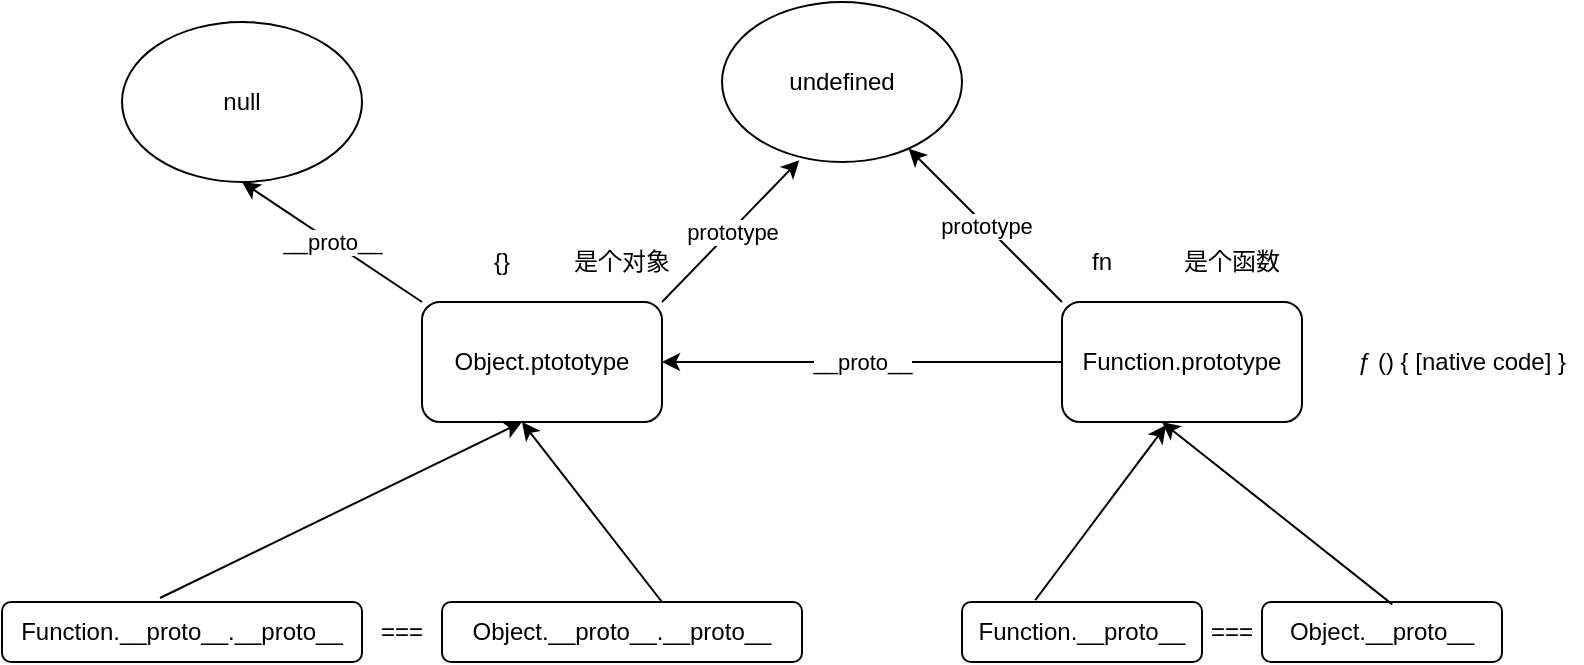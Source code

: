 <mxfile version="14.2.4" type="embed">
    <diagram id="Yz445vIuikHK0__9GoCu" name="第 1 页">
        <mxGraphModel dx="1089" dy="790" grid="1" gridSize="10" guides="1" tooltips="1" connect="1" arrows="1" fold="1" page="1" pageScale="1" pageWidth="827" pageHeight="1169" math="0" shadow="0">
            <root>
                <mxCell id="0"/>
                <mxCell id="1" parent="0"/>
                <mxCell id="2" value="Object.ptototype" style="rounded=1;whiteSpace=wrap;html=1;" vertex="1" parent="1">
                    <mxGeometry x="210" y="210" width="120" height="60" as="geometry"/>
                </mxCell>
                <mxCell id="3" value="Function.prototype" style="rounded=1;whiteSpace=wrap;html=1;" vertex="1" parent="1">
                    <mxGeometry x="530" y="210" width="120" height="60" as="geometry"/>
                </mxCell>
                <mxCell id="4" value="null" style="ellipse;whiteSpace=wrap;html=1;" vertex="1" parent="1">
                    <mxGeometry x="60" y="70" width="120" height="80" as="geometry"/>
                </mxCell>
                <mxCell id="7" value="" style="endArrow=classic;html=1;entryX=0.5;entryY=1;entryDx=0;entryDy=0;exitX=0;exitY=0;exitDx=0;exitDy=0;" edge="1" parent="1" source="2" target="4">
                    <mxGeometry relative="1" as="geometry">
                        <mxPoint x="70" y="250" as="sourcePoint"/>
                        <mxPoint x="170" y="250" as="targetPoint"/>
                    </mxGeometry>
                </mxCell>
                <mxCell id="8" value="__proto__" style="edgeLabel;resizable=0;html=1;align=center;verticalAlign=middle;" connectable="0" vertex="1" parent="7">
                    <mxGeometry relative="1" as="geometry"/>
                </mxCell>
                <mxCell id="9" value="{}" style="text;html=1;strokeColor=none;fillColor=none;align=center;verticalAlign=middle;whiteSpace=wrap;rounded=0;" vertex="1" parent="1">
                    <mxGeometry x="230" y="180" width="40" height="20" as="geometry"/>
                </mxCell>
                <mxCell id="10" value="是个对象" style="text;html=1;strokeColor=none;fillColor=none;align=center;verticalAlign=middle;whiteSpace=wrap;rounded=0;" vertex="1" parent="1">
                    <mxGeometry x="280" y="180" width="60" height="20" as="geometry"/>
                </mxCell>
                <mxCell id="11" value="" style="endArrow=classic;html=1;entryX=1;entryY=0.5;entryDx=0;entryDy=0;exitX=0;exitY=0.5;exitDx=0;exitDy=0;" edge="1" parent="1" source="3" target="2">
                    <mxGeometry relative="1" as="geometry">
                        <mxPoint x="400" y="240" as="sourcePoint"/>
                        <mxPoint x="500" y="240" as="targetPoint"/>
                    </mxGeometry>
                </mxCell>
                <mxCell id="12" value="__proto__" style="edgeLabel;resizable=0;html=1;align=center;verticalAlign=middle;" connectable="0" vertex="1" parent="11">
                    <mxGeometry relative="1" as="geometry"/>
                </mxCell>
                <mxCell id="13" value="fn" style="text;html=1;strokeColor=none;fillColor=none;align=center;verticalAlign=middle;whiteSpace=wrap;rounded=0;" vertex="1" parent="1">
                    <mxGeometry x="530" y="180" width="40" height="20" as="geometry"/>
                </mxCell>
                <mxCell id="14" value="是个函数" style="text;html=1;strokeColor=none;fillColor=none;align=center;verticalAlign=middle;whiteSpace=wrap;rounded=0;" vertex="1" parent="1">
                    <mxGeometry x="590" y="180" width="50" height="20" as="geometry"/>
                </mxCell>
                <mxCell id="15" value="" style="endArrow=classic;html=1;exitX=1;exitY=0;exitDx=0;exitDy=0;entryX=0.322;entryY=0.989;entryDx=0;entryDy=0;entryPerimeter=0;" edge="1" parent="1" source="2" target="17">
                    <mxGeometry relative="1" as="geometry">
                        <mxPoint x="370" y="90" as="sourcePoint"/>
                        <mxPoint x="410" y="130" as="targetPoint"/>
                    </mxGeometry>
                </mxCell>
                <mxCell id="16" value="prototype" style="edgeLabel;resizable=0;html=1;align=center;verticalAlign=middle;" connectable="0" vertex="1" parent="15">
                    <mxGeometry relative="1" as="geometry"/>
                </mxCell>
                <mxCell id="17" value="undefined" style="ellipse;whiteSpace=wrap;html=1;" vertex="1" parent="1">
                    <mxGeometry x="360" y="60" width="120" height="80" as="geometry"/>
                </mxCell>
                <mxCell id="18" value="" style="endArrow=classic;html=1;exitX=0;exitY=0;exitDx=0;exitDy=0;" edge="1" parent="1" source="3" target="17">
                    <mxGeometry relative="1" as="geometry">
                        <mxPoint x="450" y="160" as="sourcePoint"/>
                        <mxPoint x="550" y="160" as="targetPoint"/>
                    </mxGeometry>
                </mxCell>
                <mxCell id="19" value="prototype" style="edgeLabel;resizable=0;html=1;align=center;verticalAlign=middle;" connectable="0" vertex="1" parent="18">
                    <mxGeometry relative="1" as="geometry"/>
                </mxCell>
                <mxCell id="20" value="Function.__proto__" style="rounded=1;whiteSpace=wrap;html=1;" vertex="1" parent="1">
                    <mxGeometry x="480" y="360" width="120" height="30" as="geometry"/>
                </mxCell>
                <mxCell id="21" value="Object.__proto__" style="rounded=1;whiteSpace=wrap;html=1;" vertex="1" parent="1">
                    <mxGeometry x="630" y="360" width="120" height="30" as="geometry"/>
                </mxCell>
                <mxCell id="22" value="" style="endArrow=classic;html=1;entryX=0.434;entryY=1.026;entryDx=0;entryDy=0;entryPerimeter=0;exitX=0.305;exitY=-0.029;exitDx=0;exitDy=0;exitPerimeter=0;" edge="1" parent="1" source="20" target="3">
                    <mxGeometry width="50" height="50" relative="1" as="geometry">
                        <mxPoint x="520" y="350" as="sourcePoint"/>
                        <mxPoint x="570" y="300" as="targetPoint"/>
                    </mxGeometry>
                </mxCell>
                <mxCell id="23" value="" style="endArrow=classic;html=1;exitX=0.543;exitY=0.04;exitDx=0;exitDy=0;exitPerimeter=0;" edge="1" parent="1" source="21">
                    <mxGeometry width="50" height="50" relative="1" as="geometry">
                        <mxPoint x="600" y="340" as="sourcePoint"/>
                        <mxPoint x="580" y="270" as="targetPoint"/>
                    </mxGeometry>
                </mxCell>
                <mxCell id="24" value="===" style="text;html=1;strokeColor=none;fillColor=none;align=center;verticalAlign=middle;whiteSpace=wrap;rounded=0;" vertex="1" parent="1">
                    <mxGeometry x="595" y="365" width="40" height="20" as="geometry"/>
                </mxCell>
                <mxCell id="26" value="Function.__proto__.__proto__" style="rounded=1;whiteSpace=wrap;html=1;" vertex="1" parent="1">
                    <mxGeometry y="360" width="180" height="30" as="geometry"/>
                </mxCell>
                <mxCell id="27" value="Object.__proto__.__proto__" style="rounded=1;whiteSpace=wrap;html=1;" vertex="1" parent="1">
                    <mxGeometry x="220" y="360" width="180" height="30" as="geometry"/>
                </mxCell>
                <mxCell id="28" value="===" style="text;html=1;strokeColor=none;fillColor=none;align=center;verticalAlign=middle;whiteSpace=wrap;rounded=0;" vertex="1" parent="1">
                    <mxGeometry x="180" y="365" width="40" height="20" as="geometry"/>
                </mxCell>
                <mxCell id="29" value="" style="endArrow=classic;html=1;entryX=0.417;entryY=1;entryDx=0;entryDy=0;entryPerimeter=0;exitX=0.439;exitY=-0.067;exitDx=0;exitDy=0;exitPerimeter=0;" edge="1" parent="1" source="26" target="2">
                    <mxGeometry width="50" height="50" relative="1" as="geometry">
                        <mxPoint x="160" y="330" as="sourcePoint"/>
                        <mxPoint x="210" y="280" as="targetPoint"/>
                    </mxGeometry>
                </mxCell>
                <mxCell id="30" value="" style="endArrow=classic;html=1;exitX=0.611;exitY=0;exitDx=0;exitDy=0;exitPerimeter=0;" edge="1" parent="1" source="27">
                    <mxGeometry width="50" height="50" relative="1" as="geometry">
                        <mxPoint x="290" y="340" as="sourcePoint"/>
                        <mxPoint x="260" y="270" as="targetPoint"/>
                    </mxGeometry>
                </mxCell>
                <mxCell id="31" value="ƒ () { [native code] }" style="text;html=1;strokeColor=none;fillColor=none;align=center;verticalAlign=middle;whiteSpace=wrap;rounded=0;" vertex="1" parent="1">
                    <mxGeometry x="670" y="230" width="120" height="20" as="geometry"/>
                </mxCell>
            </root>
        </mxGraphModel>
    </diagram>
</mxfile>
